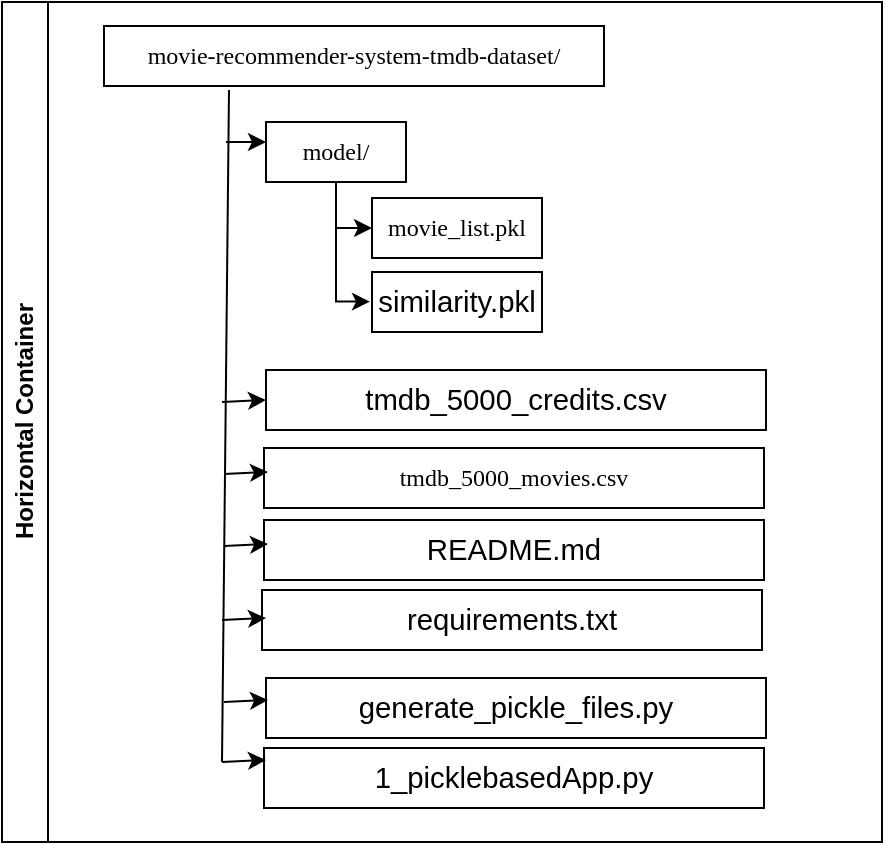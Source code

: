 <mxfile version="27.1.6">
  <diagram name="Page-1" id="ocyLgxbPJHXp4FCYeSMw">
    <mxGraphModel dx="1516" dy="214" grid="1" gridSize="10" guides="1" tooltips="1" connect="1" arrows="1" fold="1" page="1" pageScale="1" pageWidth="1100" pageHeight="850" math="0" shadow="0">
      <root>
        <mxCell id="0" />
        <mxCell id="1" parent="0" />
        <object label="&lt;p align=&quot;center&quot; class=&quot;MsoNormal&quot;&gt;&lt;span style=&quot;font-family:  Times New Roman;&quot;&gt;movie-recommender-system-tmdb-dataset/&lt;/span&gt;&lt;/p&gt;" id="DUQ8JvHc4afLD08pUwu4-1">
          <mxCell style="rounded=0;whiteSpace=wrap;html=1;strokeColor=default;" vertex="1" parent="1">
            <mxGeometry x="161" y="82" width="250" height="30" as="geometry" />
          </mxCell>
        </object>
        <mxCell id="DUQ8JvHc4afLD08pUwu4-27" style="edgeStyle=orthogonalEdgeStyle;rounded=0;orthogonalLoop=1;jettySize=auto;html=1;entryX=0;entryY=0.5;entryDx=0;entryDy=0;" edge="1" parent="1" source="DUQ8JvHc4afLD08pUwu4-2" target="DUQ8JvHc4afLD08pUwu4-4">
          <mxGeometry relative="1" as="geometry">
            <Array as="points">
              <mxPoint x="277" y="183" />
            </Array>
          </mxGeometry>
        </mxCell>
        <mxCell id="DUQ8JvHc4afLD08pUwu4-37" style="edgeStyle=orthogonalEdgeStyle;rounded=0;orthogonalLoop=1;jettySize=auto;html=1;exitX=0.5;exitY=1;exitDx=0;exitDy=0;entryX=-0.012;entryY=0.494;entryDx=0;entryDy=0;entryPerimeter=0;" edge="1" parent="1" target="DUQ8JvHc4afLD08pUwu4-5">
          <mxGeometry relative="1" as="geometry">
            <mxPoint x="284" y="160" as="sourcePoint" />
            <mxPoint x="302" y="220" as="targetPoint" />
            <Array as="points">
              <mxPoint x="277" y="160" />
              <mxPoint x="277" y="220" />
            </Array>
          </mxGeometry>
        </mxCell>
        <object label="&lt;p align=&quot;center&quot; class=&quot;MsoNormal&quot;&gt;&lt;font face=&quot;Times New Roman&quot;&gt;model/&lt;/font&gt;&lt;/p&gt;" id="DUQ8JvHc4afLD08pUwu4-2">
          <mxCell style="rounded=0;whiteSpace=wrap;html=1;strokeColor=default;" vertex="1" parent="1">
            <mxGeometry x="242" y="130" width="70" height="30" as="geometry" />
          </mxCell>
        </object>
        <object label="&lt;p align=&quot;center&quot; class=&quot;MsoNormal&quot;&gt;&lt;span style=&quot;font-size:11.0pt;line-height:107%;&lt;br/&gt;font-family: Times New Roman;mso-fareast-font-family: sans serif,serif,monospace,auto;mso-fareast-theme-font:&lt;br/&gt;minor-latin;mso-ansi-language:EN-US;mso-fareast-language:EN-US;mso-bidi-language:&lt;br/&gt;AR-SA&quot;&gt;tmdb_5000_credits.csv&lt;/span&gt;&lt;br&gt;&lt;/p&gt;" id="DUQ8JvHc4afLD08pUwu4-3">
          <mxCell style="rounded=0;whiteSpace=wrap;html=1;strokeColor=default;" vertex="1" parent="1">
            <mxGeometry x="242" y="254" width="250" height="30" as="geometry" />
          </mxCell>
        </object>
        <object label="&lt;p class=&quot;MsoNormal&quot;&gt;&lt;span style=&quot;font-family: Times New Roman;&quot;&gt;movie_list.pkl&lt;/span&gt;&lt;/p&gt;" id="DUQ8JvHc4afLD08pUwu4-4">
          <mxCell style="rounded=0;whiteSpace=wrap;html=1;strokeColor=default;" vertex="1" parent="1">
            <mxGeometry x="295" y="168" width="85" height="30" as="geometry" />
          </mxCell>
        </object>
        <object label="&lt;p align=&quot;center&quot; class=&quot;MsoNormal&quot;&gt;&lt;span style=&quot;font-size:11.0pt;line-height:107%;&lt;br/&gt;font-family: Times New Roman;mso-fareast-font-family: sans serif,serif,monospace,auto;mso-fareast-theme-font:&lt;br/&gt;minor-latin;mso-ansi-language:EN-US;mso-fareast-language:EN-US;mso-bidi-language:&lt;br/&gt;AR-SA&quot;&gt;similarity.pkl&lt;/span&gt;&lt;br&gt;&lt;/p&gt;" id="DUQ8JvHc4afLD08pUwu4-5">
          <mxCell style="rounded=0;whiteSpace=wrap;html=1;strokeColor=default;" vertex="1" parent="1">
            <mxGeometry x="295" y="205" width="85" height="30" as="geometry" />
          </mxCell>
        </object>
        <object label="&lt;p class=&quot;MsoNormal&quot;&gt;&lt;span style=&quot;font-family: Times New Roman;&quot;&gt;tmdb_5000_movies.csv&lt;/span&gt;&lt;/p&gt;" id="DUQ8JvHc4afLD08pUwu4-6">
          <mxCell style="rounded=0;whiteSpace=wrap;html=1;strokeColor=default;" vertex="1" parent="1">
            <mxGeometry x="241" y="293" width="250" height="30" as="geometry" />
          </mxCell>
        </object>
        <object label="&lt;p align=&quot;center&quot; class=&quot;MsoNormal&quot;&gt;&lt;span style=&quot;font-size:11.0pt;line-height:107%;&lt;br/&gt;font-family: Times New Roman;mso-fareast-font-family: sans serif,serif,monospace,auto;mso-fareast-theme-font:&lt;br/&gt;minor-latin;mso-ansi-language:EN-US;mso-fareast-language:EN-US;mso-bidi-language:&lt;br/&gt;AR-SA&quot;&gt;README.md&lt;/span&gt;&lt;br&gt;&lt;/p&gt;" id="DUQ8JvHc4afLD08pUwu4-8">
          <mxCell style="rounded=0;whiteSpace=wrap;html=1;strokeColor=default;" vertex="1" parent="1">
            <mxGeometry x="241" y="329" width="250" height="30" as="geometry" />
          </mxCell>
        </object>
        <object label="&lt;p align=&quot;center&quot; class=&quot;MsoNormal&quot;&gt;&lt;span style=&quot;font-size:11.0pt;line-height:107%;&lt;br/&gt;font-family: Times New Roman;mso-fareast-font-family: sans serif,serif,monospace,auto;mso-fareast-theme-font:&lt;br/&gt;minor-latin;mso-ansi-language:EN-US;mso-fareast-language:EN-US;mso-bidi-language:&lt;br/&gt;AR-SA&quot;&gt;requirements.txt&lt;/span&gt;&lt;br&gt;&lt;/p&gt;" id="DUQ8JvHc4afLD08pUwu4-9">
          <mxCell style="rounded=0;whiteSpace=wrap;html=1;strokeColor=default;" vertex="1" parent="1">
            <mxGeometry x="240" y="364" width="250" height="30" as="geometry" />
          </mxCell>
        </object>
        <object label="&lt;p align=&quot;center&quot; class=&quot;MsoNormal&quot;&gt;&lt;span style=&quot;font-size:11.0pt;line-height:107%;&lt;br/&gt;font-family: Times New Roman;mso-fareast-font-family: sans serif,serif,monospace,auto;mso-fareast-theme-font:&lt;br/&gt;minor-latin;mso-ansi-language:EN-US;mso-fareast-language:EN-US;mso-bidi-language:&lt;br/&gt;AR-SA&quot;&gt;generate_pickle_files.py&lt;/span&gt;&lt;br&gt;&lt;/p&gt;" id="DUQ8JvHc4afLD08pUwu4-12">
          <mxCell style="rounded=0;whiteSpace=wrap;html=1;strokeColor=default;" vertex="1" parent="1">
            <mxGeometry x="242" y="408" width="250" height="30" as="geometry" />
          </mxCell>
        </object>
        <object label="&lt;p align=&quot;center&quot; class=&quot;MsoNormal&quot;&gt;&lt;span style=&quot;font-size:11.0pt;line-height:107%;&lt;br/&gt;font-family: Times New Roman;mso-fareast-font-family: sans serif,serif,monospace,auto;mso-fareast-theme-font:&lt;br/&gt;minor-latin;mso-ansi-language:EN-US;mso-fareast-language:EN-US;mso-bidi-language:&lt;br/&gt;AR-SA&quot;&gt;1_picklebasedApp.py&lt;/span&gt;&lt;br&gt;&lt;/p&gt;" id="DUQ8JvHc4afLD08pUwu4-13">
          <mxCell style="rounded=0;whiteSpace=wrap;html=1;strokeColor=default;" vertex="1" parent="1">
            <mxGeometry x="241" y="443" width="250" height="30" as="geometry" />
          </mxCell>
        </object>
        <mxCell id="DUQ8JvHc4afLD08pUwu4-14" value="Horizontal Container" style="swimlane;horizontal=0;whiteSpace=wrap;html=1;strokeColor=default;" vertex="1" parent="1">
          <mxGeometry x="110" y="70" width="440" height="420" as="geometry" />
        </mxCell>
        <mxCell id="DUQ8JvHc4afLD08pUwu4-16" value="" style="endArrow=none;html=1;rounded=0;entryX=0.25;entryY=1;entryDx=0;entryDy=0;strokeColor=default;" edge="1" parent="1">
          <mxGeometry width="50" height="50" relative="1" as="geometry">
            <mxPoint x="220" y="450" as="sourcePoint" />
            <mxPoint x="223.5" y="114" as="targetPoint" />
          </mxGeometry>
        </mxCell>
        <mxCell id="DUQ8JvHc4afLD08pUwu4-18" value="" style="endArrow=classic;html=1;rounded=0;" edge="1" parent="1">
          <mxGeometry width="50" height="50" relative="1" as="geometry">
            <mxPoint x="222" y="140" as="sourcePoint" />
            <mxPoint x="242" y="140" as="targetPoint" />
          </mxGeometry>
        </mxCell>
        <mxCell id="DUQ8JvHc4afLD08pUwu4-20" value="" style="endArrow=classic;html=1;rounded=0;entryX=0;entryY=0.5;entryDx=0;entryDy=0;" edge="1" parent="1" target="DUQ8JvHc4afLD08pUwu4-3">
          <mxGeometry width="50" height="50" relative="1" as="geometry">
            <mxPoint x="220" y="270" as="sourcePoint" />
            <mxPoint x="470" y="260" as="targetPoint" />
          </mxGeometry>
        </mxCell>
        <mxCell id="DUQ8JvHc4afLD08pUwu4-21" value="" style="endArrow=classic;html=1;rounded=0;entryX=0;entryY=0.5;entryDx=0;entryDy=0;" edge="1" parent="1">
          <mxGeometry width="50" height="50" relative="1" as="geometry">
            <mxPoint x="221" y="306" as="sourcePoint" />
            <mxPoint x="243" y="305" as="targetPoint" />
          </mxGeometry>
        </mxCell>
        <mxCell id="DUQ8JvHc4afLD08pUwu4-22" value="" style="endArrow=classic;html=1;rounded=0;entryX=0;entryY=0.5;entryDx=0;entryDy=0;" edge="1" parent="1">
          <mxGeometry width="50" height="50" relative="1" as="geometry">
            <mxPoint x="221" y="342" as="sourcePoint" />
            <mxPoint x="243" y="341" as="targetPoint" />
          </mxGeometry>
        </mxCell>
        <mxCell id="DUQ8JvHc4afLD08pUwu4-23" value="" style="endArrow=classic;html=1;rounded=0;entryX=0;entryY=0.5;entryDx=0;entryDy=0;" edge="1" parent="1">
          <mxGeometry width="50" height="50" relative="1" as="geometry">
            <mxPoint x="220" y="379" as="sourcePoint" />
            <mxPoint x="242" y="378" as="targetPoint" />
          </mxGeometry>
        </mxCell>
        <mxCell id="DUQ8JvHc4afLD08pUwu4-24" value="" style="endArrow=classic;html=1;rounded=0;entryX=0;entryY=0.5;entryDx=0;entryDy=0;" edge="1" parent="1">
          <mxGeometry width="50" height="50" relative="1" as="geometry">
            <mxPoint x="221" y="420" as="sourcePoint" />
            <mxPoint x="243" y="419" as="targetPoint" />
          </mxGeometry>
        </mxCell>
        <mxCell id="DUQ8JvHc4afLD08pUwu4-25" value="" style="endArrow=classic;html=1;rounded=0;entryX=0;entryY=0.5;entryDx=0;entryDy=0;" edge="1" parent="1">
          <mxGeometry width="50" height="50" relative="1" as="geometry">
            <mxPoint x="220" y="450" as="sourcePoint" />
            <mxPoint x="242" y="449" as="targetPoint" />
          </mxGeometry>
        </mxCell>
      </root>
    </mxGraphModel>
  </diagram>
</mxfile>
